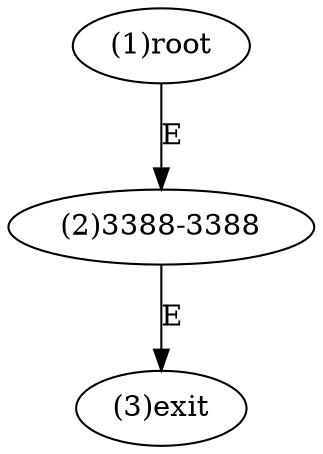 digraph "" { 
1[ label="(1)root"];
2[ label="(2)3388-3388"];
3[ label="(3)exit"];
1->2[ label="E"];
2->3[ label="E"];
}